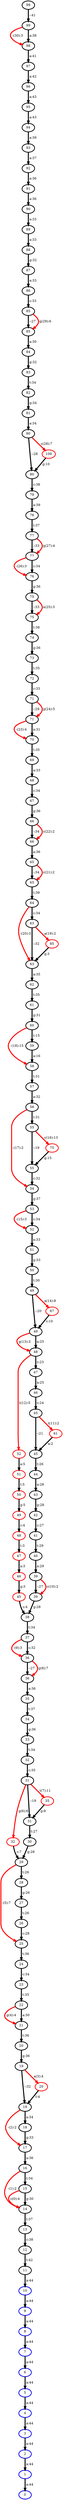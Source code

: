 digraph {
 0 [penwidth=3,label="0",color="blue2"]
 1 [penwidth=3,label="1",color="blue2"]
 2 [penwidth=3,label="2",color="blue2"]
 3 [penwidth=3,label="3",color="blue2"]
 4 [penwidth=3,label="4",color="blue2"]
 5 [penwidth=3,label="5",color="blue2"]
 6 [penwidth=3,label="6",color="blue2"]
 7 [penwidth=3,label="7",color="blue2"]
 8 [penwidth=3,label="8",color="blue2"]
 9 [penwidth=3,label="9",color="blue2"]
 10 [penwidth=3,label="10",color="blue2"]
 11 [penwidth=3,label="11",color="black"]
 12 [penwidth=3,label="12",color="black"]
 13 [penwidth=3,label="13",color="black"]
 14 [penwidth=3,label="14",color="black"]
 15 [penwidth=3,label="15",color="black"]
 16 [penwidth=3,label="16",color="black"]
 17 [penwidth=3,label="17",color="black"]
 18 [penwidth=3,label="18",color="black"]
 19 [penwidth=3,label="19",color="black"]
 20 [penwidth=3,color="red"]
 21 [penwidth=3,label="19",color="black"]
 22 [penwidth=3,label="20",color="black"]
 23 [penwidth=3,label="21",color="black"]
 24 [penwidth=3,label="22",color="black"]
 25 [penwidth=3,label="23",color="black"]
 26 [penwidth=3,label="24",color="black"]
 27 [penwidth=3,label="25",color="black"]
 28 [penwidth=3,label="26",color="black"]
 29 [penwidth=3,label="27",color="black"]
 30 [penwidth=3,label="28",color="black"]
 31 [penwidth=3,label="29",color="black"]
 32 [penwidth=3,color="red"]
 33 [penwidth=3,label="30",color="black"]
 34 [penwidth=3,label="31",color="black"]
 35 [penwidth=3,color="red"]
 36 [penwidth=3,label="31",color="black"]
 37 [penwidth=3,label="32",color="black"]
 38 [penwidth=3,label="33",color="black"]
 39 [penwidth=3,label="34",color="black"]
 40 [penwidth=3,label="35",color="black"]
 41 [penwidth=3,label="36",color="black"]
 42 [penwidth=3,label="36",color="black"]
 43 [penwidth=3,label="37",color="black"]
 44 [penwidth=3,label="38",color="black"]
 45 [penwidth=3,color="red"]
 46 [penwidth=3,color="red"]
 47 [penwidth=3,color="red"]
 48 [penwidth=3,color="red"]
 49 [penwidth=3,color="red"]
 50 [penwidth=3,color="red"]
 51 [penwidth=3,color="red"]
 52 [penwidth=3,color="red"]
 53 [penwidth=3,label="39",color="black"]
 54 [penwidth=3,label="39",color="black"]
 55 [penwidth=3,label="40",color="black"]
 56 [penwidth=3,label="41",color="black"]
 57 [penwidth=3,label="42",color="black"]
 58 [penwidth=3,label="43",color="black"]
 59 [penwidth=3,label="44",color="black"]
 60 [penwidth=3,label="45",color="black"]
 61 [penwidth=3,color="red"]
 62 [penwidth=3,label="45",color="black"]
 63 [penwidth=3,label="46",color="black"]
 64 [penwidth=3,label="47",color="black"]
 65 [penwidth=3,label="48",color="black"]
 66 [penwidth=3,label="49",color="black"]
 67 [penwidth=3,color="red"]
 68 [penwidth=3,label="49",color="black"]
 69 [penwidth=3,label="50",color="black"]
 70 [penwidth=3,label="51",color="black"]
 71 [penwidth=3,label="52",color="black"]
 72 [penwidth=3,label="53",color="black"]
 73 [penwidth=3,label="54",color="black"]
 74 [penwidth=3,label="55",color="black"]
 75 [penwidth=3,color="red"]
 76 [penwidth=3,label="55",color="black"]
 77 [penwidth=3,label="56",color="black"]
 78 [penwidth=3,label="57",color="black"]
 79 [penwidth=3,label="58",color="black"]
 80 [penwidth=3,label="59",color="black"]
 81 [penwidth=3,label="60",color="black"]
 82 [penwidth=3,label="61",color="black"]
 83 [penwidth=3,label="62",color="black"]
 84 [penwidth=3,label="63",color="black"]
 85 [penwidth=3,color="red"]
 86 [penwidth=3,label="63",color="black"]
 87 [penwidth=3,label="64",color="black"]
 88 [penwidth=3,label="65",color="black"]
 89 [penwidth=3,label="65",color="black"]
 90 [penwidth=3,label="66",color="black"]
 91 [penwidth=3,label="66",color="black"]
 92 [penwidth=3,label="67",color="black"]
 93 [penwidth=3,label="68",color="black"]
 94 [penwidth=3,label="69",color="black"]
 95 [penwidth=3,label="70",color="black"]
 96 [penwidth=3,label="71",color="black"]
 97 [penwidth=3,label="71",color="black"]
 98 [penwidth=3,label="72",color="black"]
 99 [penwidth=3,label="73",color="black"]
 100 [penwidth=3,label="74",color="black"]
 101 [penwidth=3,label="75",color="black"]
 102 [penwidth=3,label="75",color="black"]
 103 [penwidth=3,label="76",color="black"]
 104 [penwidth=3,label="77",color="black"]
 105 [penwidth=3,label="77",color="black"]
 106 [penwidth=3,label="78",color="black"]
 107 [penwidth=3,label="79",color="black"]
 108 [penwidth=3,label="80",color="black"]
 109 [penwidth=3,color="red"]
 110 [penwidth=3,label="80",color="black"]
 111 [penwidth=3,label="81",color="black"]
 112 [penwidth=3,label="82",color="black"]
 113 [penwidth=3,label="83",color="black"]
 114 [penwidth=3,label="84",color="black"]
 115 [penwidth=3,label="85",color="black"]
 116 [penwidth=3,label="85",color="black"]
 117 [penwidth=3,label="86",color="black"]
 118 [penwidth=3,label="87",color="black"]
 119 [penwidth=3,label="88",color="black"]
 120 [penwidth=3,label="89",color="black"]
 121 [penwidth=3,label="90",color="black"]
 122 [penwidth=3,label="91",color="black"]
 123 [penwidth=3,label="92",color="black"]
 124 [penwidth=3,label="93",color="black"]
 125 [penwidth=3,label="94",color="black"]
 126 [penwidth=3,label="95",color="black"]
 127 [penwidth=3,label="96",color="black"]
 128 [penwidth=3,label="97",color="black"]
 129 [penwidth=3,label="98",color="black"]
 130 [penwidth=3,label="99",color="black"]
 131 [penwidth=3,label="99",color="black"]
  1 -> 0[penwidth=4,weight=10,label=" a:44  ",color="black"]
  2 -> 1[penwidth=4,weight=10,label=" a:44  ",color="black"]
  3 -> 2[penwidth=4,weight=10,label=" a:44  ",color="black"]
  4 -> 3[penwidth=4,weight=10,label=" a:44  ",color="black"]
  5 -> 4[penwidth=4,weight=10,label=" a:44  ",color="black"]
  6 -> 5[penwidth=4,weight=10,label=" a:44  ",color="black"]
  7 -> 6[penwidth=4,weight=10,label=" a:44  ",color="black"]
  8 -> 7[penwidth=4,weight=10,label=" a:44  ",color="black"]
  9 -> 8[penwidth=4,weight=10,label=" a:44  ",color="black"]
  10 -> 9[penwidth=4,weight=10,label=" a:44  ",color="black"]
  11 -> 10[penwidth=4,weight=10,label=" a:44  ",color="black"]
  12 -> 11[penwidth=4,weight=10,label=" t:42  ",color="black"]
  13 -> 12[penwidth=4,weight=10,label=" c:38  ",color="black"]
  14 -> 13[penwidth=4,weight=10,label=" t:37  ",color="black"]
  15 -> 14[penwidth=4,weight=1,label=" c(0):4",color="red"]
  15 -> 14[penwidth=4,weight=10,label=" g:30  ",color="black"]
  16 -> 14[penwidth=4,weight=1,label=" -(1):2",color="red"]
  16 -> 15[penwidth=4,weight=10,label=" t:34  ",color="black"]
  17 -> 16[penwidth=4,weight=10,label=" a:36  ",color="black"]
  18 -> 17[penwidth=4,weight=10,label=" g:33  ",color="black"]
  19 -> 17[penwidth=4,weight=1,label=" -(2):2",color="red"]
  19 -> 18[penwidth=4,weight=10,label=" a:34  ",color="black"]
  20 -> 19[penwidth=4,weight=10,label=" t:4  ",color="black"]
  21 -> 19[penwidth=4,weight=10,label=" -:32  ",color="black"]
  21 -> 20[penwidth=4,weight=1,label=" a(3):4",color="red"]
  22 -> 21[penwidth=4,weight=10,label=" g:36  ",color="black"]
  23 -> 22[penwidth=4,weight=10,label=" t:36  ",color="black"]
  24 -> 23[penwidth=4,weight=1,label=" g(4):4",color="red"]
  24 -> 23[penwidth=4,weight=10,label=" a:30  ",color="black"]
  25 -> 24[penwidth=4,weight=10,label=" t:35  ",color="black"]
  26 -> 25[penwidth=4,weight=10,label=" c:34  ",color="black"]
  27 -> 26[penwidth=4,weight=10,label=" t:36  ",color="black"]
  28 -> 27[penwidth=4,weight=10,label=" c:28  ",color="black"]
  29 -> 28[penwidth=4,weight=10,label=" t:26  ",color="black"]
  30 -> 29[penwidth=4,weight=10,label=" g:26  ",color="black"]
  31 -> 27[penwidth=4,weight=1,label=" -(5):7",color="red"]
  31 -> 30[penwidth=4,weight=10,label=" t:26  ",color="black"]
  32 -> 31[penwidth=4,weight=10,label=" c:7  ",color="black"]
  33 -> 31[penwidth=4,weight=10,label=" g:28  ",color="black"]
  34 -> 33[penwidth=4,weight=10,label=" t:27  ",color="black"]
  35 -> 34[penwidth=4,weight=10,label=" g:9  ",color="black"]
  36 -> 32[penwidth=4,weight=1,label=" g(6):6",color="red"]
  36 -> 34[penwidth=4,weight=10,label=" -:19  ",color="black"]
  36 -> 35[penwidth=4,weight=1,label=" t(7):11",color="red"]
  37 -> 36[penwidth=4,weight=10,label=" c:35  ",color="black"]
  38 -> 37[penwidth=4,weight=10,label=" t:34  ",color="black"]
  39 -> 38[penwidth=4,weight=10,label=" g:36  ",color="black"]
  40 -> 39[penwidth=4,weight=10,label=" t:37  ",color="black"]
  41 -> 40[penwidth=4,weight=10,label=" a:36  ",color="black"]
  42 -> 41[penwidth=4,weight=10,label=" -:27  ",color="black"]
  42 -> 41[penwidth=4,weight=1,label=" g(8):7",color="red"]
  43 -> 42[penwidth=4,weight=1,label=" -(9):3",color="red"]
  43 -> 42[penwidth=4,weight=10,label=" c:32  ",color="black"]
  44 -> 43[penwidth=4,weight=10,label=" t:34  ",color="black"]
  45 -> 44[penwidth=4,weight=10,label=" c:4  ",color="black"]
  46 -> 45[penwidth=4,weight=10,label=" g:3  ",color="black"]
  47 -> 46[penwidth=4,weight=10,label=" a:3  ",color="black"]
  48 -> 47[penwidth=4,weight=10,label=" t:3  ",color="black"]
  49 -> 48[penwidth=4,weight=10,label=" c:4  ",color="black"]
  50 -> 49[penwidth=4,weight=10,label=" g:5  ",color="black"]
  51 -> 50[penwidth=4,weight=10,label=" t:5  ",color="black"]
  52 -> 51[penwidth=4,weight=10,label=" a:5  ",color="black"]
  53 -> 44[penwidth=4,weight=10,label=" g:28  ",color="black"]
  54 -> 53[penwidth=4,weight=10,label=" -:27  ",color="black"]
  54 -> 53[penwidth=4,weight=1,label=" c(10):2",color="red"]
  55 -> 54[penwidth=4,weight=10,label=" a:29  ",color="black"]
  56 -> 55[penwidth=4,weight=10,label=" t:29  ",color="black"]
  57 -> 56[penwidth=4,weight=10,label=" c:27  ",color="black"]
  58 -> 57[penwidth=4,weight=10,label=" g:28  ",color="black"]
  59 -> 58[penwidth=4,weight=10,label=" a:28  ",color="black"]
  60 -> 59[penwidth=4,weight=10,label=" t:26  ",color="black"]
  61 -> 60[penwidth=4,weight=10,label=" a:2  ",color="black"]
  62 -> 60[penwidth=4,weight=10,label=" -:21  ",color="black"]
  62 -> 61[penwidth=4,weight=1,label=" t(11):2",color="red"]
  63 -> 62[penwidth=4,weight=10,label=" c:24  ",color="black"]
  64 -> 63[penwidth=4,weight=10,label=" a:25  ",color="black"]
  65 -> 52[penwidth=4,weight=1,label=" t(12):5",color="red"]
  65 -> 64[penwidth=4,weight=10,label=" c:23  ",color="black"]
  66 -> 65[penwidth=4,weight=1,label=" g(13):3",color="red"]
  66 -> 65[penwidth=4,weight=10,label=" a:25  ",color="black"]
  67 -> 66[penwidth=4,weight=10,label=" c:10  ",color="black"]
  68 -> 66[penwidth=4,weight=10,label=" -:20  ",color="black"]
  68 -> 67[penwidth=4,weight=1,label=" a(14):9",color="red"]
  69 -> 68[penwidth=4,weight=10,label=" t:30  ",color="black"]
  70 -> 69[penwidth=4,weight=10,label=" g:33  ",color="black"]
  71 -> 70[penwidth=4,weight=10,label=" a:33  ",color="black"]
  72 -> 71[penwidth=4,weight=1,label=" -(15):3",color="red"]
  72 -> 71[penwidth=4,weight=10,label=" c:34  ",color="black"]
  73 -> 72[penwidth=4,weight=10,label=" g:37  ",color="black"]
  74 -> 73[penwidth=4,weight=10,label=" c:32  ",color="black"]
  75 -> 74[penwidth=4,weight=10,label=" g:15  ",color="black"]
  76 -> 74[penwidth=4,weight=10,label=" -:19  ",color="black"]
  76 -> 75[penwidth=4,weight=1,label=" c(16):13",color="red"]
  77 -> 73[penwidth=4,weight=1,label=" -(17):2",color="red"]
  77 -> 76[penwidth=4,weight=10,label=" t:31  ",color="black"]
  78 -> 77[penwidth=4,weight=10,label=" a:32  ",color="black"]
  79 -> 78[penwidth=4,weight=10,label=" t:31  ",color="black"]
  80 -> 79[penwidth=4,weight=10,label=" a:16  ",color="black"]
  81 -> 79[penwidth=4,weight=1,label=" -(18):15",color="red"]
  81 -> 80[penwidth=4,weight=10,label=" t:15  ",color="black"]
  82 -> 81[penwidth=4,weight=10,label=" g:31  ",color="black"]
  83 -> 82[penwidth=4,weight=10,label=" t:35  ",color="black"]
  84 -> 83[penwidth=4,weight=10,label=" a:35  ",color="black"]
  85 -> 84[penwidth=4,weight=10,label=" g:3  ",color="black"]
  86 -> 84[penwidth=4,weight=10,label=" -:32  ",color="black"]
  86 -> 85[penwidth=4,weight=1,label=" a(19):2",color="red"]
  87 -> 84[penwidth=4,weight=1,label=" -(20):3",color="red"]
  87 -> 86[penwidth=4,weight=10,label=" c:34  ",color="black"]
  88 -> 87[penwidth=4,weight=10,label=" t:39  ",color="black"]
  89 -> 88[penwidth=4,weight=10,label=" -:34  ",color="black"]
  89 -> 88[penwidth=4,weight=1,label=" c(21):2",color="red"]
  90 -> 89[penwidth=4,weight=10,label=" a:36  ",color="black"]
  91 -> 90[penwidth=4,weight=10,label=" -:34  ",color="black"]
  91 -> 90[penwidth=4,weight=1,label=" c(22):2",color="red"]
  92 -> 91[penwidth=4,weight=10,label=" g:36  ",color="black"]
  93 -> 92[penwidth=4,weight=10,label=" c:34  ",color="black"]
  94 -> 93[penwidth=4,weight=10,label=" a:33  ",color="black"]
  95 -> 94[penwidth=4,weight=10,label=" t:35  ",color="black"]
  96 -> 95[penwidth=4,weight=1,label=" -(23):4",color="red"]
  96 -> 95[penwidth=4,weight=10,label=" a:31  ",color="black"]
  97 -> 96[penwidth=4,weight=10,label=" -:29  ",color="black"]
  97 -> 96[penwidth=4,weight=1,label=" g(24):5",color="red"]
  98 -> 97[penwidth=4,weight=10,label=" c:33  ",color="black"]
  99 -> 98[penwidth=4,weight=10,label=" t:35  ",color="black"]
  100 -> 99[penwidth=4,weight=10,label=" g:36  ",color="black"]
  101 -> 100[penwidth=4,weight=10,label=" t:38  ",color="black"]
  102 -> 101[penwidth=4,weight=10,label=" -:33  ",color="black"]
  102 -> 101[penwidth=4,weight=1,label=" a(25):3",color="red"]
  103 -> 102[penwidth=4,weight=10,label=" g:36  ",color="black"]
  104 -> 103[penwidth=4,weight=1,label=" -(26):3",color="red"]
  104 -> 103[penwidth=4,weight=10,label=" c:34  ",color="black"]
  105 -> 104[penwidth=4,weight=10,label=" -:33  ",color="black"]
  105 -> 104[penwidth=4,weight=1,label=" g(27):4",color="red"]
  106 -> 105[penwidth=4,weight=10,label=" t:37  ",color="black"]
  107 -> 106[penwidth=4,weight=10,label=" a:39  ",color="black"]
  108 -> 107[penwidth=4,weight=10,label=" c:38  ",color="black"]
  109 -> 108[penwidth=4,weight=10,label=" g:10  ",color="black"]
  110 -> 108[penwidth=4,weight=10,label=" -:28  ",color="black"]
  110 -> 109[penwidth=4,weight=1,label=" c(28):7",color="red"]
  111 -> 110[penwidth=4,weight=10,label=" a:34  ",color="black"]
  112 -> 111[penwidth=4,weight=10,label=" g:34  ",color="black"]
  113 -> 112[penwidth=4,weight=10,label=" t:34  ",color="black"]
  114 -> 113[penwidth=4,weight=10,label=" g:32  ",color="black"]
  115 -> 114[penwidth=4,weight=10,label=" a:30  ",color="black"]
  116 -> 115[penwidth=4,weight=10,label=" -:27  ",color="black"]
  116 -> 115[penwidth=4,weight=1,label=" g(29):6",color="red"]
  117 -> 116[penwidth=4,weight=10,label=" c:33  ",color="black"]
  118 -> 117[penwidth=4,weight=10,label=" a:33  ",color="black"]
  119 -> 118[penwidth=4,weight=10,label=" g:32  ",color="black"]
  120 -> 119[penwidth=4,weight=10,label=" a:33  ",color="black"]
  121 -> 120[penwidth=4,weight=10,label=" a:33  ",color="black"]
  122 -> 121[penwidth=4,weight=10,label=" a:36  ",color="black"]
  123 -> 122[penwidth=4,weight=10,label=" a:36  ",color="black"]
  124 -> 123[penwidth=4,weight=10,label=" a:37  ",color="black"]
  125 -> 124[penwidth=4,weight=10,label=" a:39  ",color="black"]
  126 -> 125[penwidth=4,weight=10,label=" a:43  ",color="black"]
  127 -> 126[penwidth=4,weight=10,label=" a:43  ",color="black"]
  128 -> 127[penwidth=4,weight=10,label=" a:42  ",color="black"]
  129 -> 128[penwidth=4,weight=10,label=" a:41  ",color="black"]
  130 -> 129[penwidth=4,weight=1,label=" -(30):3",color="red"]
  130 -> 129[penwidth=4,weight=10,label=" a:38  ",color="black"]
  131 -> 130[penwidth=4,weight=10,label=" -:41  ",color="black"]
}
